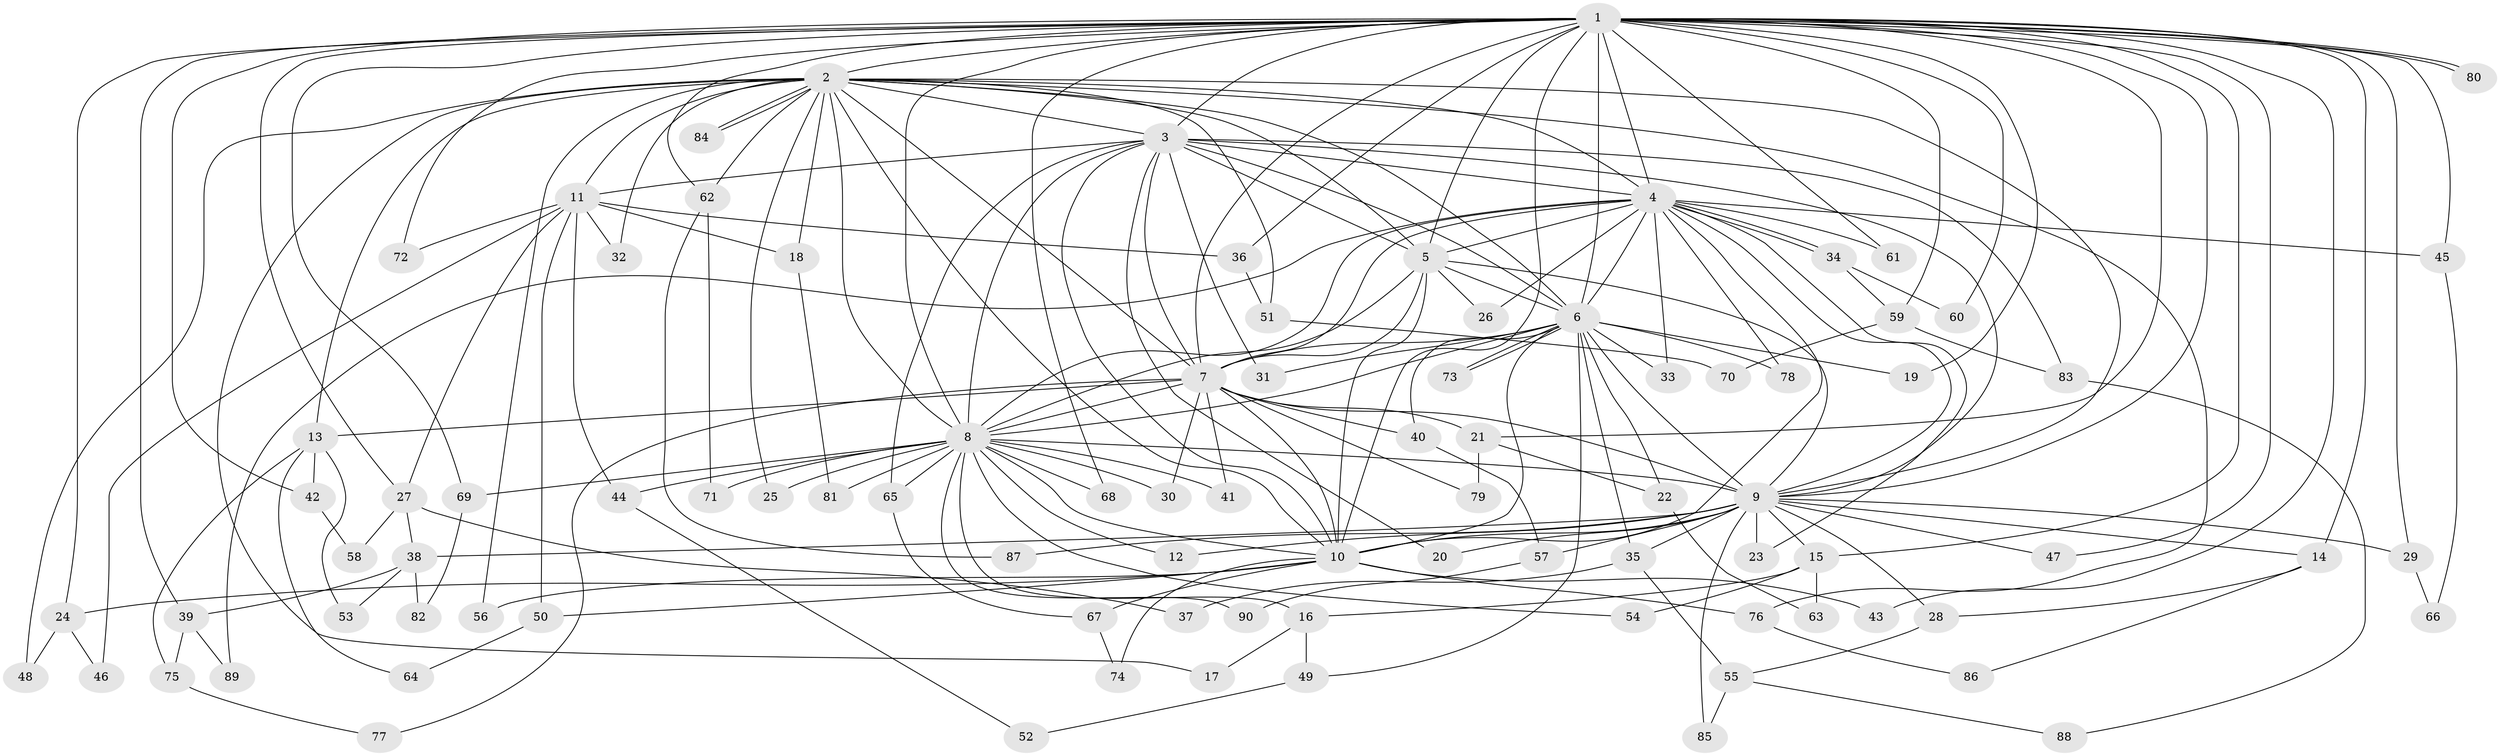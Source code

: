 // coarse degree distribution, {8: 0.022222222222222223, 19: 0.022222222222222223, 13: 0.022222222222222223, 1: 0.2222222222222222, 2: 0.4888888888888889, 3: 0.13333333333333333, 5: 0.022222222222222223, 7: 0.044444444444444446, 31: 0.022222222222222223}
// Generated by graph-tools (version 1.1) at 2025/46/03/04/25 21:46:53]
// undirected, 90 vertices, 205 edges
graph export_dot {
graph [start="1"]
  node [color=gray90,style=filled];
  1;
  2;
  3;
  4;
  5;
  6;
  7;
  8;
  9;
  10;
  11;
  12;
  13;
  14;
  15;
  16;
  17;
  18;
  19;
  20;
  21;
  22;
  23;
  24;
  25;
  26;
  27;
  28;
  29;
  30;
  31;
  32;
  33;
  34;
  35;
  36;
  37;
  38;
  39;
  40;
  41;
  42;
  43;
  44;
  45;
  46;
  47;
  48;
  49;
  50;
  51;
  52;
  53;
  54;
  55;
  56;
  57;
  58;
  59;
  60;
  61;
  62;
  63;
  64;
  65;
  66;
  67;
  68;
  69;
  70;
  71;
  72;
  73;
  74;
  75;
  76;
  77;
  78;
  79;
  80;
  81;
  82;
  83;
  84;
  85;
  86;
  87;
  88;
  89;
  90;
  1 -- 2;
  1 -- 3;
  1 -- 4;
  1 -- 5;
  1 -- 6;
  1 -- 7;
  1 -- 8;
  1 -- 9;
  1 -- 10;
  1 -- 14;
  1 -- 15;
  1 -- 19;
  1 -- 21;
  1 -- 24;
  1 -- 27;
  1 -- 29;
  1 -- 36;
  1 -- 39;
  1 -- 42;
  1 -- 43;
  1 -- 45;
  1 -- 47;
  1 -- 59;
  1 -- 60;
  1 -- 61;
  1 -- 62;
  1 -- 68;
  1 -- 69;
  1 -- 72;
  1 -- 80;
  1 -- 80;
  2 -- 3;
  2 -- 4;
  2 -- 5;
  2 -- 6;
  2 -- 7;
  2 -- 8;
  2 -- 9;
  2 -- 10;
  2 -- 11;
  2 -- 13;
  2 -- 17;
  2 -- 18;
  2 -- 25;
  2 -- 32;
  2 -- 48;
  2 -- 51;
  2 -- 56;
  2 -- 62;
  2 -- 76;
  2 -- 84;
  2 -- 84;
  3 -- 4;
  3 -- 5;
  3 -- 6;
  3 -- 7;
  3 -- 8;
  3 -- 9;
  3 -- 10;
  3 -- 11;
  3 -- 20;
  3 -- 31;
  3 -- 65;
  3 -- 83;
  4 -- 5;
  4 -- 6;
  4 -- 7;
  4 -- 8;
  4 -- 9;
  4 -- 10;
  4 -- 23;
  4 -- 26;
  4 -- 33;
  4 -- 34;
  4 -- 34;
  4 -- 45;
  4 -- 61;
  4 -- 78;
  4 -- 89;
  5 -- 6;
  5 -- 7;
  5 -- 8;
  5 -- 9;
  5 -- 10;
  5 -- 26;
  6 -- 7;
  6 -- 8;
  6 -- 9;
  6 -- 10;
  6 -- 19;
  6 -- 22;
  6 -- 31;
  6 -- 33;
  6 -- 35;
  6 -- 40;
  6 -- 49;
  6 -- 73;
  6 -- 73;
  6 -- 78;
  7 -- 8;
  7 -- 9;
  7 -- 10;
  7 -- 13;
  7 -- 21;
  7 -- 30;
  7 -- 40;
  7 -- 41;
  7 -- 77;
  7 -- 79;
  8 -- 9;
  8 -- 10;
  8 -- 12;
  8 -- 16;
  8 -- 25;
  8 -- 30;
  8 -- 41;
  8 -- 44;
  8 -- 54;
  8 -- 65;
  8 -- 68;
  8 -- 69;
  8 -- 71;
  8 -- 81;
  8 -- 90;
  9 -- 10;
  9 -- 12;
  9 -- 14;
  9 -- 15;
  9 -- 20;
  9 -- 23;
  9 -- 28;
  9 -- 29;
  9 -- 35;
  9 -- 38;
  9 -- 47;
  9 -- 57;
  9 -- 85;
  9 -- 87;
  10 -- 24;
  10 -- 43;
  10 -- 50;
  10 -- 56;
  10 -- 67;
  10 -- 74;
  10 -- 76;
  11 -- 18;
  11 -- 27;
  11 -- 32;
  11 -- 36;
  11 -- 44;
  11 -- 46;
  11 -- 50;
  11 -- 72;
  13 -- 42;
  13 -- 53;
  13 -- 64;
  13 -- 75;
  14 -- 28;
  14 -- 86;
  15 -- 16;
  15 -- 54;
  15 -- 63;
  16 -- 17;
  16 -- 49;
  18 -- 81;
  21 -- 22;
  21 -- 79;
  22 -- 63;
  24 -- 46;
  24 -- 48;
  27 -- 37;
  27 -- 38;
  27 -- 58;
  28 -- 55;
  29 -- 66;
  34 -- 59;
  34 -- 60;
  35 -- 37;
  35 -- 55;
  36 -- 51;
  38 -- 39;
  38 -- 53;
  38 -- 82;
  39 -- 75;
  39 -- 89;
  40 -- 57;
  42 -- 58;
  44 -- 52;
  45 -- 66;
  49 -- 52;
  50 -- 64;
  51 -- 70;
  55 -- 85;
  55 -- 88;
  57 -- 90;
  59 -- 70;
  59 -- 83;
  62 -- 71;
  62 -- 87;
  65 -- 67;
  67 -- 74;
  69 -- 82;
  75 -- 77;
  76 -- 86;
  83 -- 88;
}
